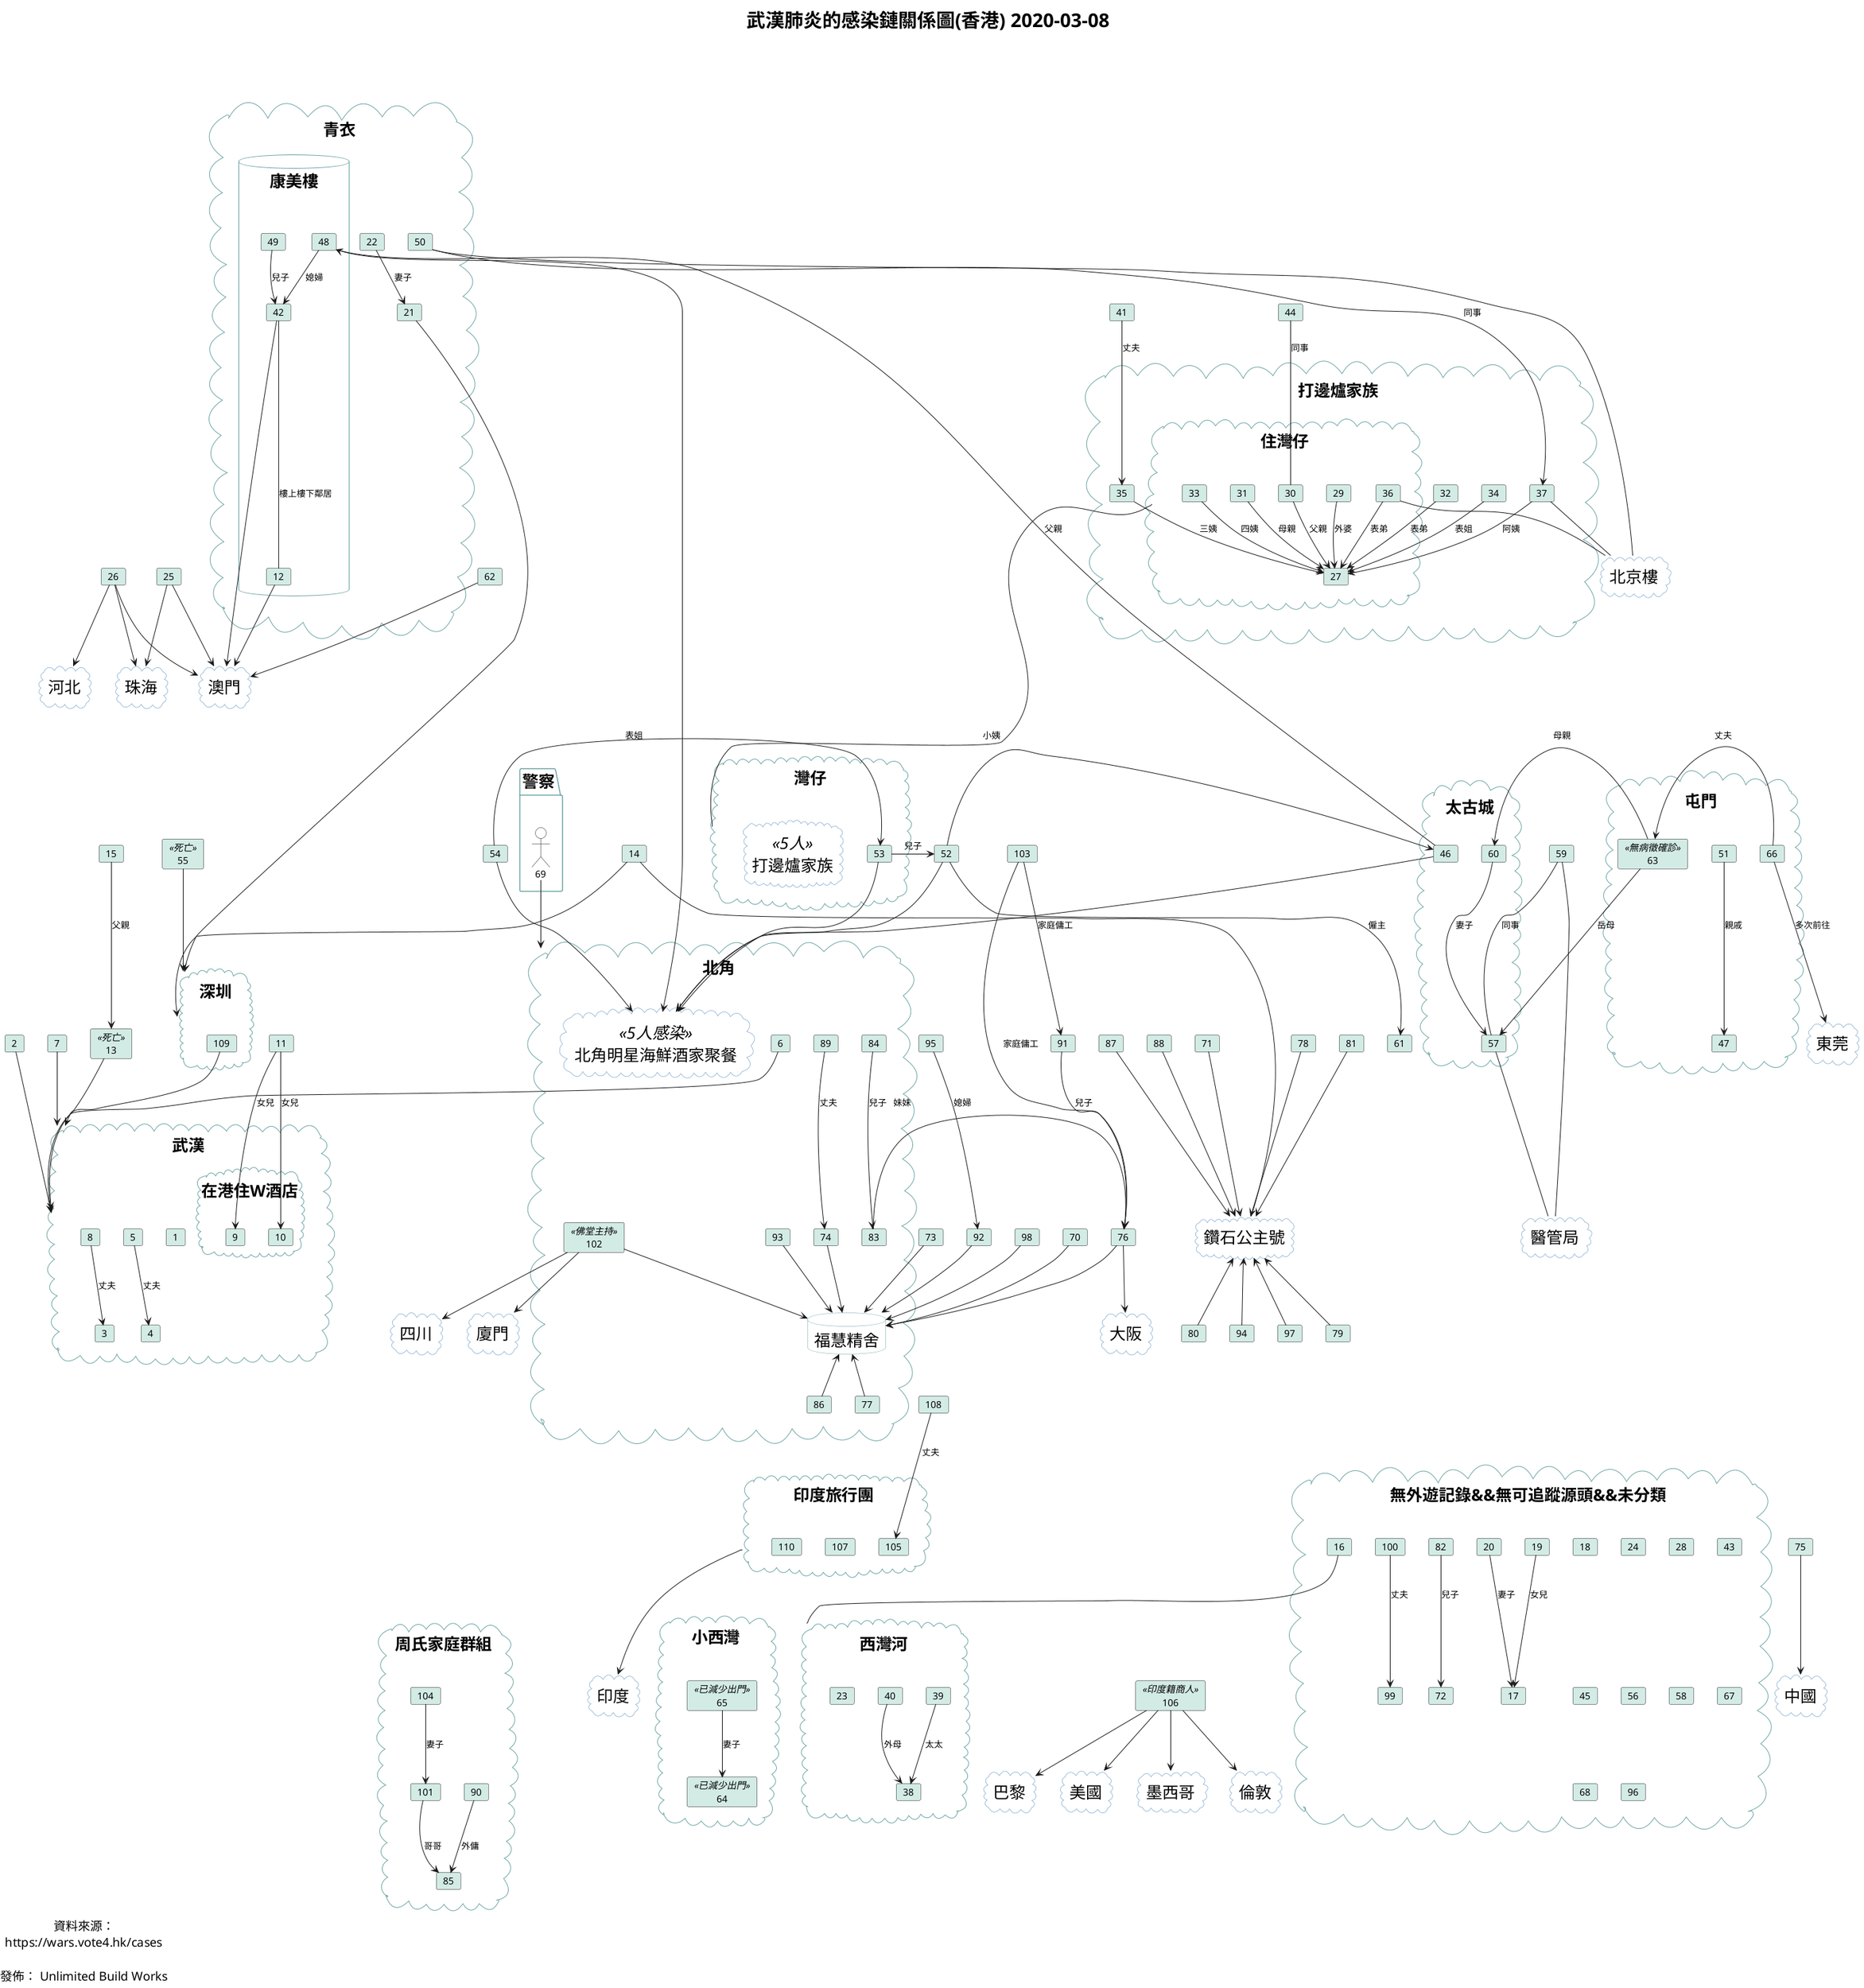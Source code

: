 @startuml

title 武漢肺炎的感染鏈關係圖(香港) 2020-03-08\n\n

cloud "深圳" as ShenZhen {
	card 109
}

card 54

cloud "珠海" as Zhuhai

cloud "北京樓" as PekingRest

cloud "青衣" as TsingYi {

  database "康美樓" as HongMei {
    card 42
    card 12
		card 49
		card 48
    42 --- 12: 樓上樓下鄰居
  }
  card 21
  card 22
  card 50
  22-->21: 妻子
}

cloud "西灣河" as SaiWanHo {
  card 38
  card 40
  card 39
	card 23
  39 --> 38: 太太
  40 --> 38: 外母
}

cloud "小西灣" {
	card 64 <<已減少出門>>
	card 65 <<已減少出門>>
}

package "警察" as Police {
	actor 69
}

card 41
cloud "打邊爐家族" as HotPotFamily {

	cloud "住灣仔" as HotPotFamilyWanChain {
		card 27
		card 29
		card 30
		card 31
		card 33
		card 36
	}

  card 37
  card 32
  card 34
  card 35
  29 --> 27: 外婆
  30 --> 27: 父親
  31 --> 27: 母親
  32 --> 27: 表弟
  33 --> 27: 四姨
  34 --> 27: 表姐
  35 --> 27: 三姨
  36 --> 27: 表弟
  37 --> 27: 阿姨
  41 --> 35: 丈夫
}

card 40
card 39

cloud "無外遊記錄&&無可追蹤源頭&&未分類" as NoRecord {
  card 16
  card 17
  card 18
	card 19
	card 20
  card 24
  card 28
	card 43
	card 45
	card 56
  card 58
	card 67
	card 68
	card 72
	card 82
	card 96
	card 99
	card 100
	100 --> 99: 丈夫
}

cloud "周氏家庭群組" as ChauFamily {
	card 85
	card 90
	card 101
	card 104
	101 --> 85: 哥哥
	90 --> 85: 外傭
	104 --> 101: 妻子
}

cloud "澳門" as Macau

cloud "武漢" as Wuhan {
  card 1
  card 3
  card 4
  card 5
  card 8

  cloud "在港住W酒店" as WHotel {
    card 9
    card 10
  }

  5--> 4: 丈夫
  8--> 3: 丈夫
}

cloud "太古城" as TaikooShing {
	card 46
	card 57
	card 60
}

cloud "灣仔" as WanChai {
	card 53
	cloud 打邊爐家族 <<5人>>
}

cloud "鑽石公主號" as DiamondPrincess

cloud "屯門" as TuenMun {
	card 47
	card 51
	card 63 <<無病徵確診>>
	card 66
}


cloud "醫管局" as HA
cloud "河北"
cloud "東莞"

cloud "北角" as NorthPoint {
	database "福慧精舍"
	card 6
	card 74
	card 77
	card 83
	card 84
	card 86
	card 89
	card 93
	card 102<<佛堂主持>>
	89 --> 74: 丈夫
	cloud "北角明星海鮮酒家聚餐" <<5人感染>>
	102 --> 福慧精舍
}

cloud "中國"
cloud "大阪"
cloud "四川"
cloud "廈門"
cloud "印度" as India

cloud "印度旅行團" as TravelDan {
	card 105
	card 107
	card 110
}

TravelDan --> India

cloud "美國"
cloud "墨西哥"
cloud "倫敦"
cloud "巴黎"

102 --> 四川
102 --> 廈門

card 59
card 14
card 39
card 11
card 2
card 7
card 44
card 52
card 61
card 13 <<死亡>>
card 15
card 25
card 26
card 55 <<死亡>>
card 62
card 70
card 71
card 73
card 75
card 76
card 78
card 79
card 80
card 81
card 87
card 88
card 91
card 92
card 94
card 95
card 97
card 98
card 103
card 106 <<印度籍商人>>
card 108

49 --> 42: 兒子
46 --> 48: 父親
21 --> ShenZhen
20 --> 17: 妻子
19 --> 17: 女兒
15 --> 13: 父親
14 --- DiamondPrincess
11 --> 10: 女兒
11 --> 9: 女兒
2 --> Wuhan
6 --> Wuhan
7 --> Wuhan
13 --> Wuhan
44 -- 30: 同事
52 --> 61: 僱主
52 --> 46: 小姨
48 --> 42: 媳婦
42 --> Macau
12 --> Macau
25 --> Macau
25 --> Zhuhai
26 --> Macau
26 --> Zhuhai
26 --> 河北
50 --> 37: 同事
51 --> 47: 親戚
53 -> 52: 兒子
54 -> 53: 表姐
55 --> ShenZhen
59 -- HA
57 -- HA
60 --> 57: 妻子
14 --> ShenZhen
50 --- PekingRest
37 -- PekingRest
36 -- PekingRest
16 -- SaiWanHo
62 --> Macau
63 -> 60: 母親
63-> 57: 岳母
59 -- 57: 同事
65 --> 64: 妻子
66 -> 63: 丈夫
66 --> 東莞: 多次前往
71 --> DiamondPrincess
75 --> 中國
76 --> 大阪
78 --> DiamondPrincess
91 --> 76: 兒子
DiamondPrincess <-- 94
DiamondPrincess <-- 97
DiamondPrincess <-- 79

69 --> NorthPoint
70 --> 福慧精舍
73 --> 福慧精舍
74 --> 福慧精舍
76 --> 福慧精舍
92 --> 福慧精舍
93 --> 福慧精舍
98 --> 福慧精舍
福慧精舍 <-- 86
福慧精舍 <-- 77

95 --> 92: 媳婦
103 --> 76: 家庭傭工
103 --> 91: 家庭傭工

DiamondPrincess <-- 80

81 --> DiamondPrincess
87 --> DiamondPrincess
88 --> DiamondPrincess

82 --> 72: 兒子
83 -> 76: 妹妹
84 --> 83: 兒子

54 --> 北角明星海鮮酒家聚餐
53 --> 北角明星海鮮酒家聚餐
52 --> 北角明星海鮮酒家聚餐
48 --> 北角明星海鮮酒家聚餐
46 --> 北角明星海鮮酒家聚餐
106 --> 美國
106 --> 墨西哥
106 --> 倫敦
106 --> 巴黎
108 --> 105: 丈夫
109 --> Wuhan

HotPotFamilyWanChain ---- WanChai

/'Layout
'/

TsingYi -[hidden]------ NorthPoint
TsingYi -[hidden]------ HotPotFamily

NorthPoint -[hidden]----- ChauFamily

NoRecord -[hidden]- 中國
NoRecord -[hidden]- 小西灣
NoRecord -[hidden]- ChauFamily
NoRecord -[hidden]- 106
NoRecord -[hidden]- India

left footer
資料來源：
https://wars.vote4.hk/cases

發佈： Unlimited Build Works
endfooter

skinparam classAttributeIconSize 0
hide circle
skinparam monochrome false

skinparam class {
	BackgroundColor transparent
}

skinparam node {
	BackgroundColor transparent
}

skinparam cloud {
	FontSize 24
	BorderColor steelblue
	BackgroundColor transparent
}

'skinparam ArrowColor coral
'skinparam ArrowColor firebrick
skinparam ArrowColor black
skinparam TitleFontSize 28
skinparam ActorBackgroundColor transparent

skinparam database {
	FontSize 24
	BorderColor #6ca3a3
	BackgroundColor transparent
}

skinparam package {
	FontSize 24
	BorderColor #6ca3a3
}

skinparam card {
	BackgroundColor d3ebe5
}

skinparam Header {
	FontColor black
}

skinparam actor {
	BackgroundColor transparent
}

skinparam Footer {
	FontSize 18
	FontColor black
}

@enduml
